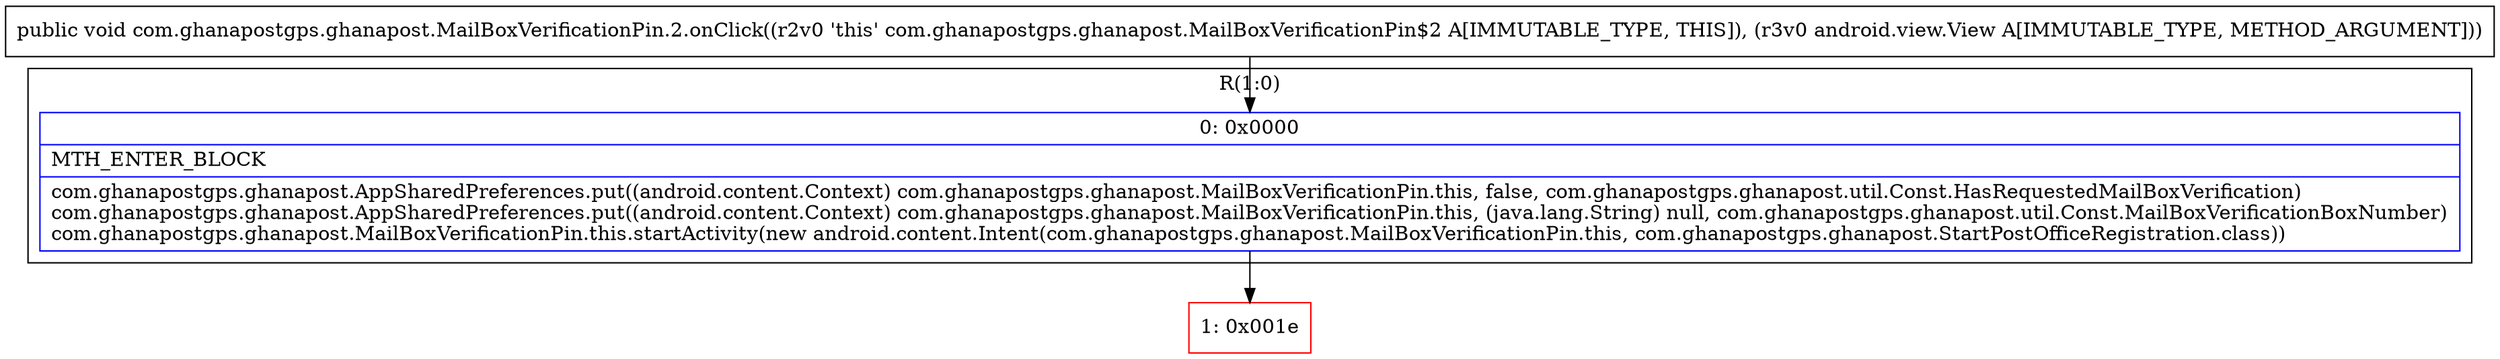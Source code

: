 digraph "CFG forcom.ghanapostgps.ghanapost.MailBoxVerificationPin.2.onClick(Landroid\/view\/View;)V" {
subgraph cluster_Region_1922152694 {
label = "R(1:0)";
node [shape=record,color=blue];
Node_0 [shape=record,label="{0\:\ 0x0000|MTH_ENTER_BLOCK\l|com.ghanapostgps.ghanapost.AppSharedPreferences.put((android.content.Context) com.ghanapostgps.ghanapost.MailBoxVerificationPin.this, false, com.ghanapostgps.ghanapost.util.Const.HasRequestedMailBoxVerification)\lcom.ghanapostgps.ghanapost.AppSharedPreferences.put((android.content.Context) com.ghanapostgps.ghanapost.MailBoxVerificationPin.this, (java.lang.String) null, com.ghanapostgps.ghanapost.util.Const.MailBoxVerificationBoxNumber)\lcom.ghanapostgps.ghanapost.MailBoxVerificationPin.this.startActivity(new android.content.Intent(com.ghanapostgps.ghanapost.MailBoxVerificationPin.this, com.ghanapostgps.ghanapost.StartPostOfficeRegistration.class))\l}"];
}
Node_1 [shape=record,color=red,label="{1\:\ 0x001e}"];
MethodNode[shape=record,label="{public void com.ghanapostgps.ghanapost.MailBoxVerificationPin.2.onClick((r2v0 'this' com.ghanapostgps.ghanapost.MailBoxVerificationPin$2 A[IMMUTABLE_TYPE, THIS]), (r3v0 android.view.View A[IMMUTABLE_TYPE, METHOD_ARGUMENT])) }"];
MethodNode -> Node_0;
Node_0 -> Node_1;
}

